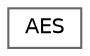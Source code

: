 digraph "Graphical Class Hierarchy"
{
 // LATEX_PDF_SIZE
  bgcolor="transparent";
  edge [fontname=Helvetica,fontsize=10,labelfontname=Helvetica,labelfontsize=10];
  node [fontname=Helvetica,fontsize=10,shape=box,height=0.2,width=0.4];
  rankdir="LR";
  Node0 [id="Node000000",label="AES",height=0.2,width=0.4,color="grey40", fillcolor="white", style="filled",URL="$class_a_e_s.html",tooltip="This class implements the AES encryption and decryption algorithms as specified in the FIPS 197 stand..."];
}
